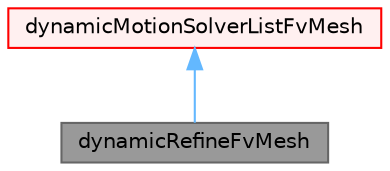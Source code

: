digraph "dynamicRefineFvMesh"
{
 // LATEX_PDF_SIZE
  bgcolor="transparent";
  edge [fontname=Helvetica,fontsize=10,labelfontname=Helvetica,labelfontsize=10];
  node [fontname=Helvetica,fontsize=10,shape=box,height=0.2,width=0.4];
  Node1 [id="Node000001",label="dynamicRefineFvMesh",height=0.2,width=0.4,color="gray40", fillcolor="grey60", style="filled", fontcolor="black",tooltip="A fvMesh with built-in refinement."];
  Node2 -> Node1 [id="edge1_Node000001_Node000002",dir="back",color="steelblue1",style="solid",tooltip=" "];
  Node2 [id="Node000002",label="dynamicMotionSolverListFvMesh",height=0.2,width=0.4,color="red", fillcolor="#FFF0F0", style="filled",URL="$classFoam_1_1dynamicMotionSolverListFvMesh.html",tooltip="Dynamic mesh able to handle multiple motion solvers. NOTE: If the word entry \"solvers\" is not found i..."];
}
